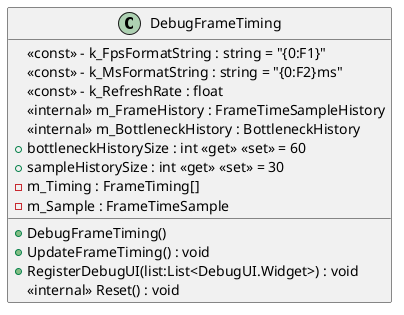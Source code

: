 @startuml
class DebugFrameTiming {
    <<const>> - k_FpsFormatString : string = "{0:F1&#125;"
    <<const>> - k_MsFormatString : string = "{0:F2&#125;ms"
    <<const>> - k_RefreshRate : float
    <<internal>> m_FrameHistory : FrameTimeSampleHistory
    <<internal>> m_BottleneckHistory : BottleneckHistory
    + bottleneckHistorySize : int <<get>> <<set>> = 60
    + sampleHistorySize : int <<get>> <<set>> = 30
    - m_Timing : FrameTiming[]
    - m_Sample : FrameTimeSample
    + DebugFrameTiming()
    + UpdateFrameTiming() : void
    + RegisterDebugUI(list:List<DebugUI.Widget>) : void
    <<internal>> Reset() : void
}
@enduml
